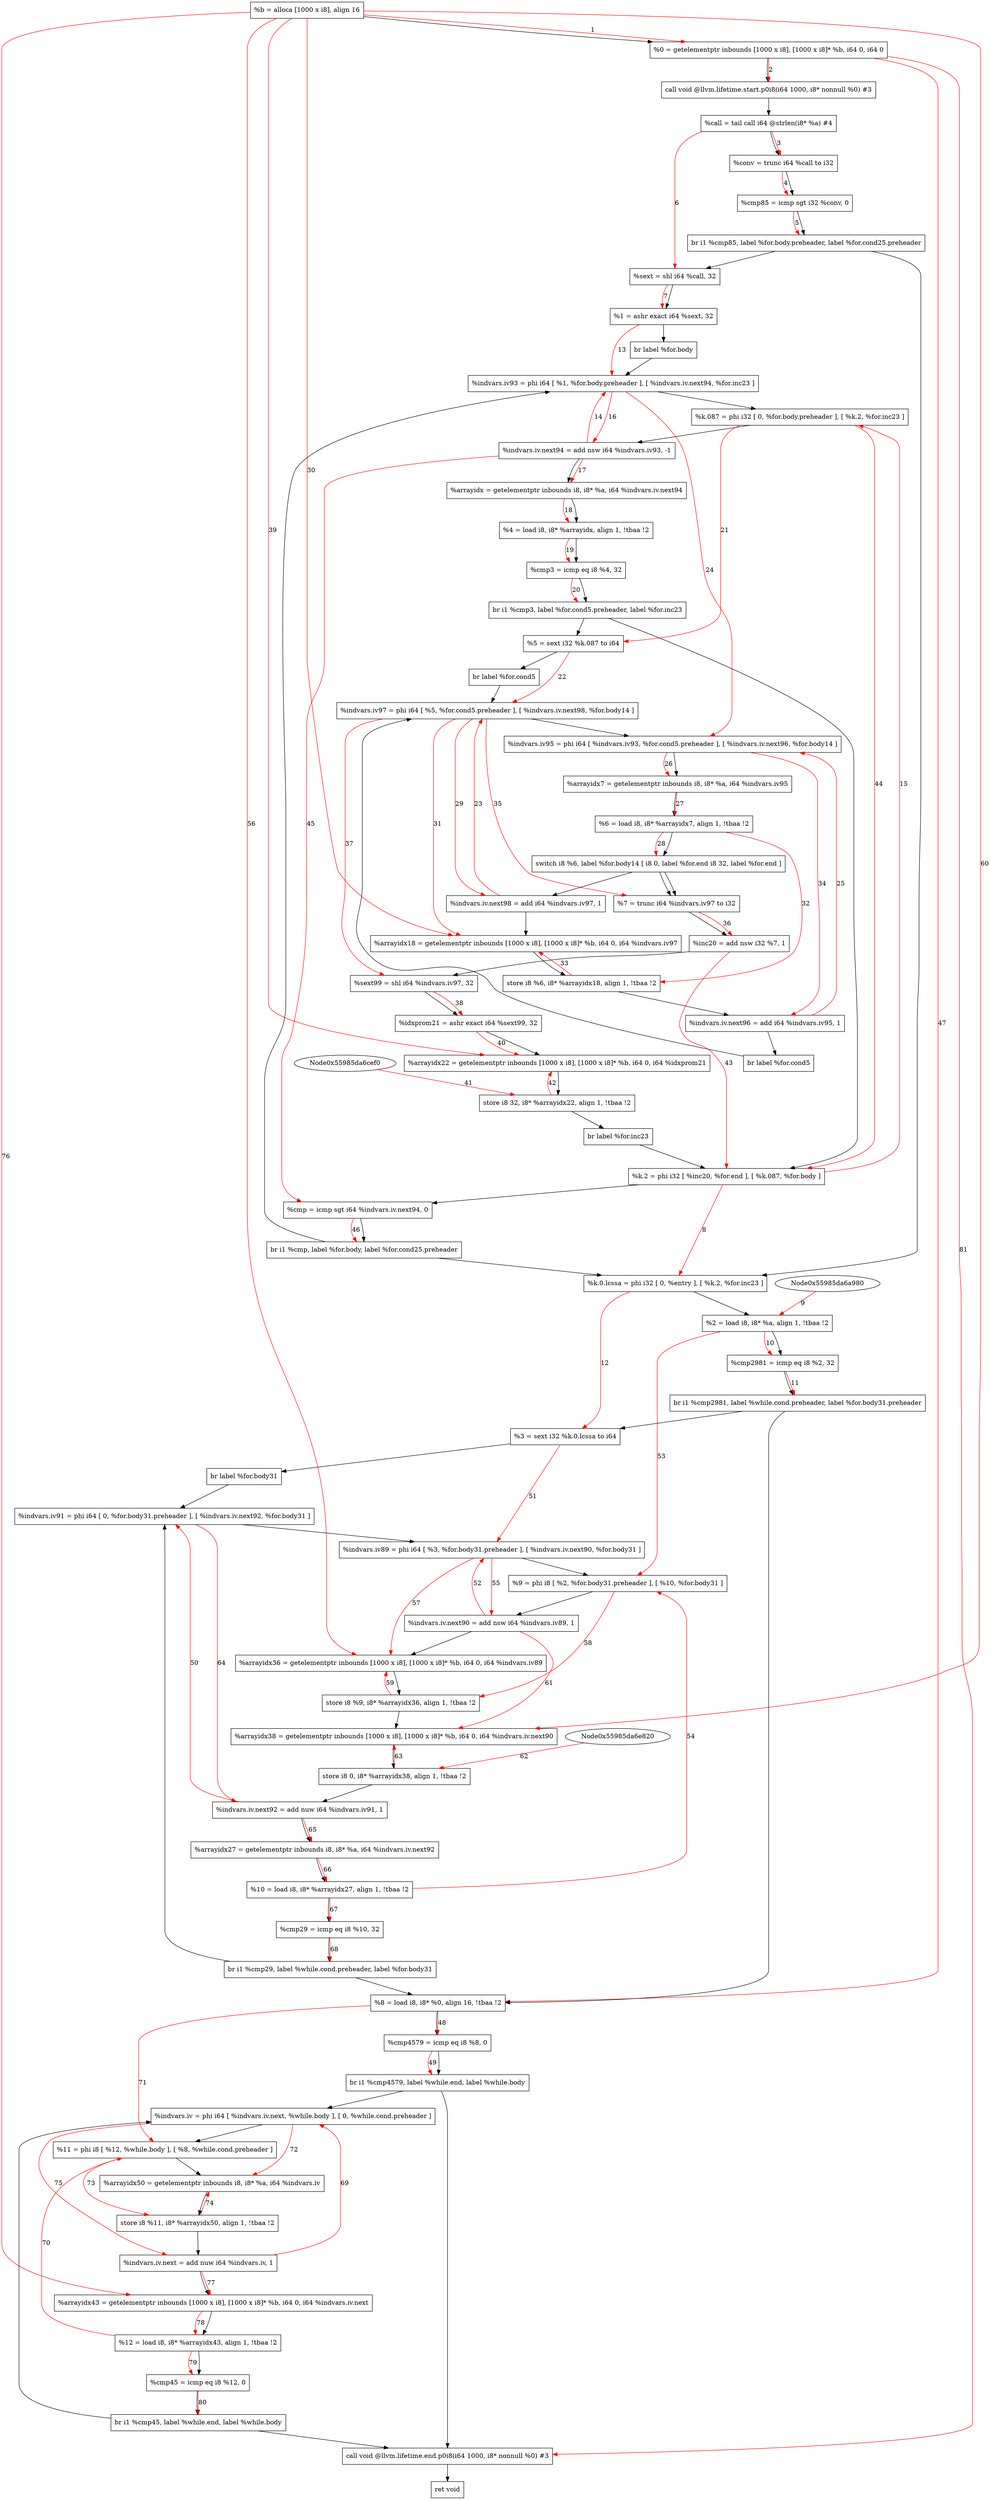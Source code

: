 digraph "CDFG for'func' function" {
	Node0x55985da6ab18[shape=record, label="  %b = alloca [1000 x i8], align 16"]
	Node0x55985da6b218[shape=record, label="  %0 = getelementptr inbounds [1000 x i8], [1000 x i8]* %b, i64 0, i64 0"]
	Node0x55985da6b638[shape=record, label="  call void @llvm.lifetime.start.p0i8(i64 1000, i8* nonnull %0) #3"]
	Node0x55985da6b7b0[shape=record, label="  %call = tail call i64 @strlen(i8* %a) #4"]
	Node0x55985da6b888[shape=record, label="  %conv = trunc i64 %call to i32"]
	Node0x55985da6b950[shape=record, label="  %cmp85 = icmp sgt i32 %conv, 0"]
	Node0x55985d9fe228[shape=record, label="  br i1 %cmp85, label %for.body.preheader, label %for.cond25.preheader"]
	Node0x55985da6bc40[shape=record, label="  %sext = shl i64 %call, 32"]
	Node0x55985da6bcb0[shape=record, label="  %1 = ashr exact i64 %sext, 32"]
	Node0x55985da6bda8[shape=record, label="  br label %for.body"]
	Node0x55985da6bf08[shape=record, label="  %k.0.lcssa = phi i32 [ 0, %entry ], [ %k.2, %for.inc23 ]"]
	Node0x55985da6bfe8[shape=record, label="  %2 = load i8, i8* %a, align 1, !tbaa !2"]
	Node0x55985da6cf50[shape=record, label="  %cmp2981 = icmp eq i8 %2, 32"]
	Node0x55985d9fe468[shape=record, label="  br i1 %cmp2981, label %while.cond.preheader, label %for.body31.preheader"]
	Node0x55985da6d2f8[shape=record, label="  %3 = sext i32 %k.0.lcssa to i64"]
	Node0x55985da6d428[shape=record, label="  br label %for.body31"]
	Node0x55985da6d4d8[shape=record, label="  %indvars.iv93 = phi i64 [ %1, %for.body.preheader ], [ %indvars.iv.next94, %for.inc23 ]"]
	Node0x55985da6d5d8[shape=record, label="  %k.087 = phi i32 [ 0, %for.body.preheader ], [ %k.2, %for.inc23 ]"]
	Node0x55985da6d6c0[shape=record, label="  %indvars.iv.next94 = add nsw i64 %indvars.iv93, -1"]
	Node0x55985da6d760[shape=record, label="  %arrayidx = getelementptr inbounds i8, i8* %a, i64 %indvars.iv.next94"]
	Node0x55985da6ba78[shape=record, label="  %4 = load i8, i8* %arrayidx, align 1, !tbaa !2"]
	Node0x55985da6de40[shape=record, label="  %cmp3 = icmp eq i8 %4, 32"]
	Node0x55985d9fe588[shape=record, label="  br i1 %cmp3, label %for.cond5.preheader, label %for.inc23"]
	Node0x55985da6dee8[shape=record, label="  %5 = sext i32 %k.087 to i64"]
	Node0x55985da6e018[shape=record, label="  br label %for.cond5"]
	Node0x55985da6e178[shape=record, label="  %indvars.iv97 = phi i64 [ %5, %for.cond5.preheader ], [ %indvars.iv.next98, %for.body14 ]"]
	Node0x55985da6e678[shape=record, label="  %indvars.iv95 = phi i64 [ %indvars.iv93, %for.cond5.preheader ], [ %indvars.iv.next96, %for.body14 ]"]
	Node0x55985da6e740[shape=record, label="  %arrayidx7 = getelementptr inbounds i8, i8* %a, i64 %indvars.iv95"]
	Node0x55985da6e7d8[shape=record, label="  %6 = load i8, i8* %arrayidx7, align 1, !tbaa !2"]
	Node0x55985da6e928[shape=record, label="  switch i8 %6, label %for.body14 [
    i8 0, label %for.end
    i8 32, label %for.end
  ]"]
	Node0x55985da6eaa0[shape=record, label="  %indvars.iv.next98 = add i64 %indvars.iv97, 1"]
	Node0x55985da6eb28[shape=record, label="  %arrayidx18 = getelementptr inbounds [1000 x i8], [1000 x i8]* %b, i64 0, i64 %indvars.iv97"]
	Node0x55985da6ebb0[shape=record, label="  store i8 %6, i8* %arrayidx18, align 1, !tbaa !2"]
	Node0x55985da6ec30[shape=record, label="  %indvars.iv.next96 = add i64 %indvars.iv95, 1"]
	Node0x55985da6e608[shape=record, label="  br label %for.cond5"]
	Node0x55985da6e8d8[shape=record, label="  %7 = trunc i64 %indvars.iv97 to i32"]
	Node0x55985da6eca0[shape=record, label="  %inc20 = add nsw i32 %7, 1"]
	Node0x55985da6ed10[shape=record, label="  %sext99 = shl i64 %indvars.iv97, 32"]
	Node0x55985da6ed80[shape=record, label="  %idxprom21 = ashr exact i64 %sext99, 32"]
	Node0x55985da6ee08[shape=record, label="  %arrayidx22 = getelementptr inbounds [1000 x i8], [1000 x i8]* %b, i64 0, i64 %idxprom21"]
	Node0x55985da6ee90[shape=record, label="  store i8 32, i8* %arrayidx22, align 1, !tbaa !2"]
	Node0x55985da6dfb8[shape=record, label="  br label %for.inc23"]
	Node0x55985da6eee8[shape=record, label="  %k.2 = phi i32 [ %inc20, %for.end ], [ %k.087, %for.body ]"]
	Node0x55985da6efe0[shape=record, label="  %cmp = icmp sgt i64 %indvars.iv.next94, 0"]
	Node0x55985da6f088[shape=record, label="  br i1 %cmp, label %for.body, label %for.cond25.preheader"]
	Node0x55985da6d1f8[shape=record, label="  %8 = load i8, i8* %0, align 16, !tbaa !2"]
	Node0x55985da6f190[shape=record, label="  %cmp4579 = icmp eq i8 %8, 0"]
	Node0x55985da6f298[shape=record, label="  br i1 %cmp4579, label %while.end, label %while.body"]
	Node0x55985da6f368[shape=record, label="  %indvars.iv91 = phi i64 [ 0, %for.body31.preheader ], [ %indvars.iv.next92, %for.body31 ]"]
	Node0x55985da6f4b8[shape=record, label="  %indvars.iv89 = phi i64 [ %3, %for.body31.preheader ], [ %indvars.iv.next90, %for.body31 ]"]
	Node0x55985da6fe08[shape=record, label="  %9 = phi i8 [ %2, %for.body31.preheader ], [ %10, %for.body31 ]"]
	Node0x55985da6fed0[shape=record, label="  %indvars.iv.next90 = add nsw i64 %indvars.iv89, 1"]
	Node0x55985da6ff58[shape=record, label="  %arrayidx36 = getelementptr inbounds [1000 x i8], [1000 x i8]* %b, i64 0, i64 %indvars.iv89"]
	Node0x55985da6ffe0[shape=record, label="  store i8 %9, i8* %arrayidx36, align 1, !tbaa !2"]
	Node0x55985da700d8[shape=record, label="  %arrayidx38 = getelementptr inbounds [1000 x i8], [1000 x i8]* %b, i64 0, i64 %indvars.iv.next90"]
	Node0x55985da70160[shape=record, label="  store i8 0, i8* %arrayidx38, align 1, !tbaa !2"]
	Node0x55985da701e0[shape=record, label="  %indvars.iv.next92 = add nuw i64 %indvars.iv91, 1"]
	Node0x55985da70250[shape=record, label="  %arrayidx27 = getelementptr inbounds i8, i8* %a, i64 %indvars.iv.next92"]
	Node0x55985da6d3c8[shape=record, label="  %10 = load i8, i8* %arrayidx27, align 1, !tbaa !2"]
	Node0x55985da702d0[shape=record, label="  %cmp29 = icmp eq i8 %10, 32"]
	Node0x55985da70358[shape=record, label="  br i1 %cmp29, label %while.cond.preheader, label %for.body31"]
	Node0x55985da703d8[shape=record, label="  %indvars.iv = phi i64 [ %indvars.iv.next, %while.body ], [ 0, %while.cond.preheader ]"]
	Node0x55985da70af8[shape=record, label="  %11 = phi i8 [ %12, %while.body ], [ %8, %while.cond.preheader ]"]
	Node0x55985da70bc0[shape=record, label="  %arrayidx50 = getelementptr inbounds i8, i8* %a, i64 %indvars.iv"]
	Node0x55985da70c40[shape=record, label="  store i8 %11, i8* %arrayidx50, align 1, !tbaa !2"]
	Node0x55985da70cc0[shape=record, label="  %indvars.iv.next = add nuw i64 %indvars.iv, 1"]
	Node0x55985da70d48[shape=record, label="  %arrayidx43 = getelementptr inbounds [1000 x i8], [1000 x i8]* %b, i64 0, i64 %indvars.iv.next"]
	Node0x55985da6beb8[shape=record, label="  %12 = load i8, i8* %arrayidx43, align 1, !tbaa !2"]
	Node0x55985da70dd0[shape=record, label="  %cmp45 = icmp eq i8 %12, 0"]
	Node0x55985da70e58[shape=record, label="  br i1 %cmp45, label %while.end, label %while.body"]
	Node0x55985da71008[shape=record, label="  call void @llvm.lifetime.end.p0i8(i64 1000, i8* nonnull %0) #3"]
	Node0x55985da6fdc0[shape=record, label="  ret void"]
	Node0x55985da6ab18 -> Node0x55985da6b218
	Node0x55985da6b218 -> Node0x55985da6b638
	Node0x55985da6b638 -> Node0x55985da6b7b0
	Node0x55985da6b7b0 -> Node0x55985da6b888
	Node0x55985da6b888 -> Node0x55985da6b950
	Node0x55985da6b950 -> Node0x55985d9fe228
	Node0x55985d9fe228 -> Node0x55985da6bc40
	Node0x55985d9fe228 -> Node0x55985da6bf08
	Node0x55985da6bc40 -> Node0x55985da6bcb0
	Node0x55985da6bcb0 -> Node0x55985da6bda8
	Node0x55985da6bda8 -> Node0x55985da6d4d8
	Node0x55985da6bf08 -> Node0x55985da6bfe8
	Node0x55985da6bfe8 -> Node0x55985da6cf50
	Node0x55985da6cf50 -> Node0x55985d9fe468
	Node0x55985d9fe468 -> Node0x55985da6d1f8
	Node0x55985d9fe468 -> Node0x55985da6d2f8
	Node0x55985da6d2f8 -> Node0x55985da6d428
	Node0x55985da6d428 -> Node0x55985da6f368
	Node0x55985da6d4d8 -> Node0x55985da6d5d8
	Node0x55985da6d5d8 -> Node0x55985da6d6c0
	Node0x55985da6d6c0 -> Node0x55985da6d760
	Node0x55985da6d760 -> Node0x55985da6ba78
	Node0x55985da6ba78 -> Node0x55985da6de40
	Node0x55985da6de40 -> Node0x55985d9fe588
	Node0x55985d9fe588 -> Node0x55985da6dee8
	Node0x55985d9fe588 -> Node0x55985da6eee8
	Node0x55985da6dee8 -> Node0x55985da6e018
	Node0x55985da6e018 -> Node0x55985da6e178
	Node0x55985da6e178 -> Node0x55985da6e678
	Node0x55985da6e678 -> Node0x55985da6e740
	Node0x55985da6e740 -> Node0x55985da6e7d8
	Node0x55985da6e7d8 -> Node0x55985da6e928
	Node0x55985da6e928 -> Node0x55985da6eaa0
	Node0x55985da6e928 -> Node0x55985da6e8d8
	Node0x55985da6e928 -> Node0x55985da6e8d8
	Node0x55985da6eaa0 -> Node0x55985da6eb28
	Node0x55985da6eb28 -> Node0x55985da6ebb0
	Node0x55985da6ebb0 -> Node0x55985da6ec30
	Node0x55985da6ec30 -> Node0x55985da6e608
	Node0x55985da6e608 -> Node0x55985da6e178
	Node0x55985da6e8d8 -> Node0x55985da6eca0
	Node0x55985da6eca0 -> Node0x55985da6ed10
	Node0x55985da6ed10 -> Node0x55985da6ed80
	Node0x55985da6ed80 -> Node0x55985da6ee08
	Node0x55985da6ee08 -> Node0x55985da6ee90
	Node0x55985da6ee90 -> Node0x55985da6dfb8
	Node0x55985da6dfb8 -> Node0x55985da6eee8
	Node0x55985da6eee8 -> Node0x55985da6efe0
	Node0x55985da6efe0 -> Node0x55985da6f088
	Node0x55985da6f088 -> Node0x55985da6d4d8
	Node0x55985da6f088 -> Node0x55985da6bf08
	Node0x55985da6d1f8 -> Node0x55985da6f190
	Node0x55985da6f190 -> Node0x55985da6f298
	Node0x55985da6f298 -> Node0x55985da71008
	Node0x55985da6f298 -> Node0x55985da703d8
	Node0x55985da6f368 -> Node0x55985da6f4b8
	Node0x55985da6f4b8 -> Node0x55985da6fe08
	Node0x55985da6fe08 -> Node0x55985da6fed0
	Node0x55985da6fed0 -> Node0x55985da6ff58
	Node0x55985da6ff58 -> Node0x55985da6ffe0
	Node0x55985da6ffe0 -> Node0x55985da700d8
	Node0x55985da700d8 -> Node0x55985da70160
	Node0x55985da70160 -> Node0x55985da701e0
	Node0x55985da701e0 -> Node0x55985da70250
	Node0x55985da70250 -> Node0x55985da6d3c8
	Node0x55985da6d3c8 -> Node0x55985da702d0
	Node0x55985da702d0 -> Node0x55985da70358
	Node0x55985da70358 -> Node0x55985da6d1f8
	Node0x55985da70358 -> Node0x55985da6f368
	Node0x55985da703d8 -> Node0x55985da70af8
	Node0x55985da70af8 -> Node0x55985da70bc0
	Node0x55985da70bc0 -> Node0x55985da70c40
	Node0x55985da70c40 -> Node0x55985da70cc0
	Node0x55985da70cc0 -> Node0x55985da70d48
	Node0x55985da70d48 -> Node0x55985da6beb8
	Node0x55985da6beb8 -> Node0x55985da70dd0
	Node0x55985da70dd0 -> Node0x55985da70e58
	Node0x55985da70e58 -> Node0x55985da71008
	Node0x55985da70e58 -> Node0x55985da703d8
	Node0x55985da71008 -> Node0x55985da6fdc0
edge [color=red]
	Node0x55985da6ab18 -> Node0x55985da6b218[label="1"]
	Node0x55985da6b218 -> Node0x55985da6b638[label="2"]
	Node0x55985da6b7b0 -> Node0x55985da6b888[label="3"]
	Node0x55985da6b888 -> Node0x55985da6b950[label="4"]
	Node0x55985da6b950 -> Node0x55985d9fe228[label="5"]
	Node0x55985da6b7b0 -> Node0x55985da6bc40[label="6"]
	Node0x55985da6bc40 -> Node0x55985da6bcb0[label="7"]
	Node0x55985da6eee8 -> Node0x55985da6bf08[label="8"]
	Node0x55985da6a980 -> Node0x55985da6bfe8[label="9"]
	Node0x55985da6bfe8 -> Node0x55985da6cf50[label="10"]
	Node0x55985da6cf50 -> Node0x55985d9fe468[label="11"]
	Node0x55985da6bf08 -> Node0x55985da6d2f8[label="12"]
	Node0x55985da6bcb0 -> Node0x55985da6d4d8[label="13"]
	Node0x55985da6d6c0 -> Node0x55985da6d4d8[label="14"]
	Node0x55985da6eee8 -> Node0x55985da6d5d8[label="15"]
	Node0x55985da6d4d8 -> Node0x55985da6d6c0[label="16"]
	Node0x55985da6d6c0 -> Node0x55985da6d760[label="17"]
	Node0x55985da6d760 -> Node0x55985da6ba78[label="18"]
	Node0x55985da6ba78 -> Node0x55985da6de40[label="19"]
	Node0x55985da6de40 -> Node0x55985d9fe588[label="20"]
	Node0x55985da6d5d8 -> Node0x55985da6dee8[label="21"]
	Node0x55985da6dee8 -> Node0x55985da6e178[label="22"]
	Node0x55985da6eaa0 -> Node0x55985da6e178[label="23"]
	Node0x55985da6d4d8 -> Node0x55985da6e678[label="24"]
	Node0x55985da6ec30 -> Node0x55985da6e678[label="25"]
	Node0x55985da6e678 -> Node0x55985da6e740[label="26"]
	Node0x55985da6e740 -> Node0x55985da6e7d8[label="27"]
	Node0x55985da6e7d8 -> Node0x55985da6e928[label="28"]
	Node0x55985da6e178 -> Node0x55985da6eaa0[label="29"]
	Node0x55985da6ab18 -> Node0x55985da6eb28[label="30"]
	Node0x55985da6e178 -> Node0x55985da6eb28[label="31"]
	Node0x55985da6e7d8 -> Node0x55985da6ebb0[label="32"]
	Node0x55985da6ebb0 -> Node0x55985da6eb28[label="33"]
	Node0x55985da6e678 -> Node0x55985da6ec30[label="34"]
	Node0x55985da6e178 -> Node0x55985da6e8d8[label="35"]
	Node0x55985da6e8d8 -> Node0x55985da6eca0[label="36"]
	Node0x55985da6e178 -> Node0x55985da6ed10[label="37"]
	Node0x55985da6ed10 -> Node0x55985da6ed80[label="38"]
	Node0x55985da6ab18 -> Node0x55985da6ee08[label="39"]
	Node0x55985da6ed80 -> Node0x55985da6ee08[label="40"]
	Node0x55985da6cef0 -> Node0x55985da6ee90[label="41"]
	Node0x55985da6ee90 -> Node0x55985da6ee08[label="42"]
	Node0x55985da6eca0 -> Node0x55985da6eee8[label="43"]
	Node0x55985da6d5d8 -> Node0x55985da6eee8[label="44"]
	Node0x55985da6d6c0 -> Node0x55985da6efe0[label="45"]
	Node0x55985da6efe0 -> Node0x55985da6f088[label="46"]
	Node0x55985da6b218 -> Node0x55985da6d1f8[label="47"]
	Node0x55985da6d1f8 -> Node0x55985da6f190[label="48"]
	Node0x55985da6f190 -> Node0x55985da6f298[label="49"]
	Node0x55985da701e0 -> Node0x55985da6f368[label="50"]
	Node0x55985da6d2f8 -> Node0x55985da6f4b8[label="51"]
	Node0x55985da6fed0 -> Node0x55985da6f4b8[label="52"]
	Node0x55985da6bfe8 -> Node0x55985da6fe08[label="53"]
	Node0x55985da6d3c8 -> Node0x55985da6fe08[label="54"]
	Node0x55985da6f4b8 -> Node0x55985da6fed0[label="55"]
	Node0x55985da6ab18 -> Node0x55985da6ff58[label="56"]
	Node0x55985da6f4b8 -> Node0x55985da6ff58[label="57"]
	Node0x55985da6fe08 -> Node0x55985da6ffe0[label="58"]
	Node0x55985da6ffe0 -> Node0x55985da6ff58[label="59"]
	Node0x55985da6ab18 -> Node0x55985da700d8[label="60"]
	Node0x55985da6fed0 -> Node0x55985da700d8[label="61"]
	Node0x55985da6e820 -> Node0x55985da70160[label="62"]
	Node0x55985da70160 -> Node0x55985da700d8[label="63"]
	Node0x55985da6f368 -> Node0x55985da701e0[label="64"]
	Node0x55985da701e0 -> Node0x55985da70250[label="65"]
	Node0x55985da70250 -> Node0x55985da6d3c8[label="66"]
	Node0x55985da6d3c8 -> Node0x55985da702d0[label="67"]
	Node0x55985da702d0 -> Node0x55985da70358[label="68"]
	Node0x55985da70cc0 -> Node0x55985da703d8[label="69"]
	Node0x55985da6beb8 -> Node0x55985da70af8[label="70"]
	Node0x55985da6d1f8 -> Node0x55985da70af8[label="71"]
	Node0x55985da703d8 -> Node0x55985da70bc0[label="72"]
	Node0x55985da70af8 -> Node0x55985da70c40[label="73"]
	Node0x55985da70c40 -> Node0x55985da70bc0[label="74"]
	Node0x55985da703d8 -> Node0x55985da70cc0[label="75"]
	Node0x55985da6ab18 -> Node0x55985da70d48[label="76"]
	Node0x55985da70cc0 -> Node0x55985da70d48[label="77"]
	Node0x55985da70d48 -> Node0x55985da6beb8[label="78"]
	Node0x55985da6beb8 -> Node0x55985da70dd0[label="79"]
	Node0x55985da70dd0 -> Node0x55985da70e58[label="80"]
	Node0x55985da6b218 -> Node0x55985da71008[label="81"]
}
